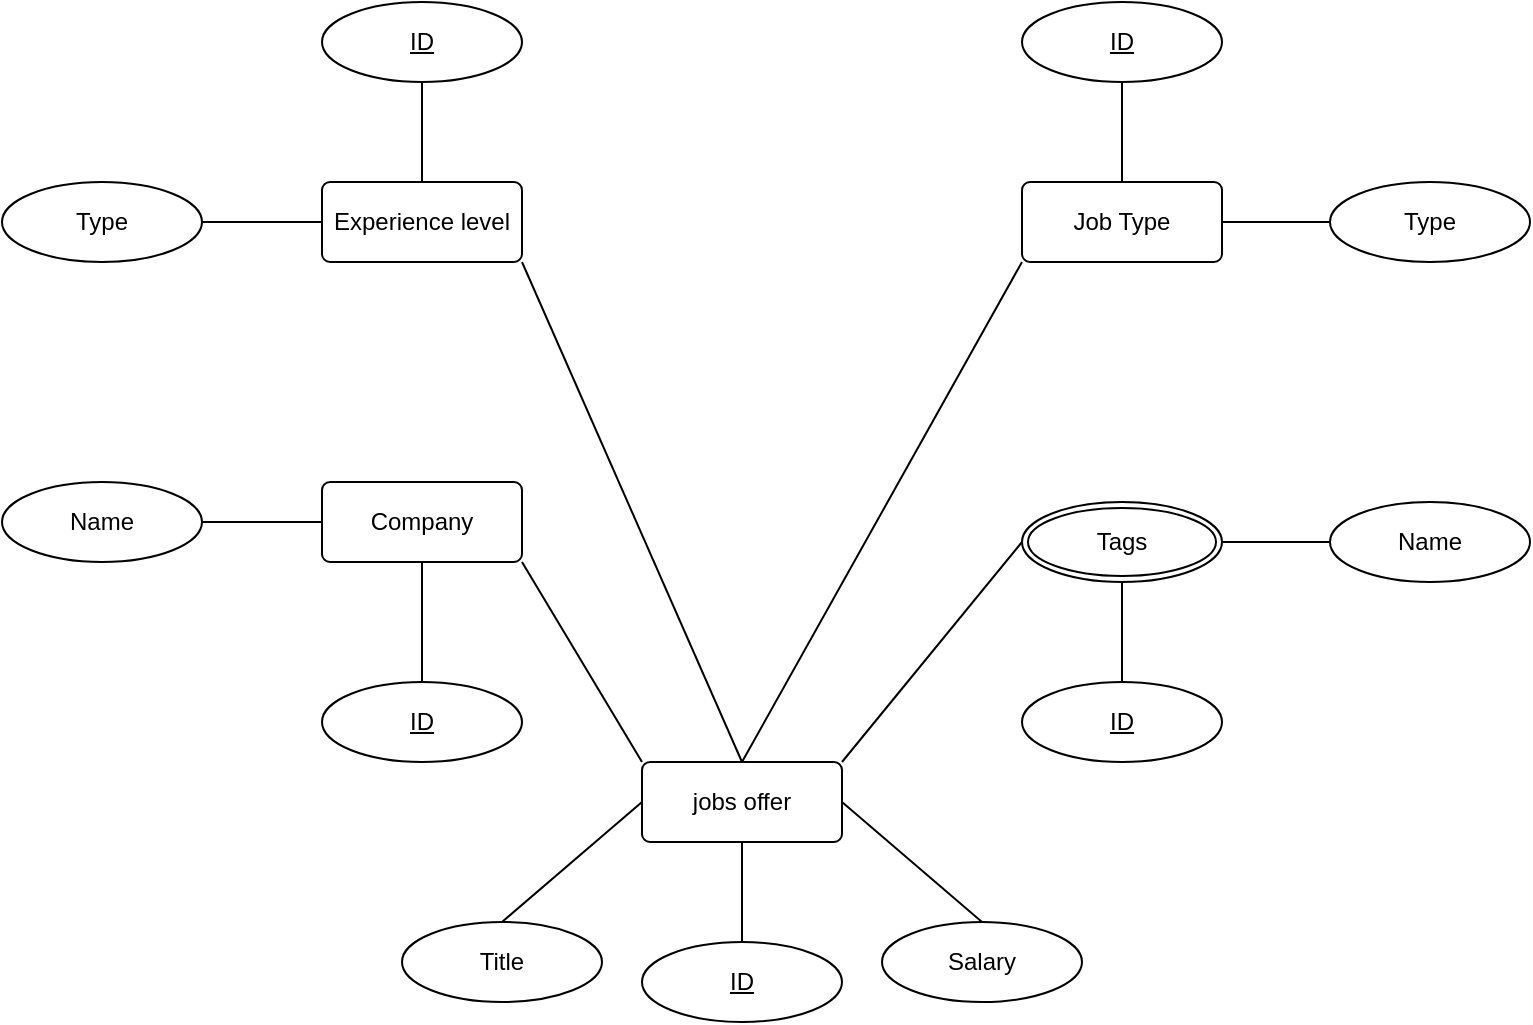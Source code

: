 <mxfile version="21.6.5" type="github">
  <diagram name="Page-1" id="dpHrziN7iInBP1G3Hoh1">
    <mxGraphModel dx="934" dy="506" grid="1" gridSize="10" guides="1" tooltips="1" connect="1" arrows="1" fold="1" page="1" pageScale="1" pageWidth="850" pageHeight="1100" math="0" shadow="0">
      <root>
        <mxCell id="0" />
        <mxCell id="1" parent="0" />
        <mxCell id="xc64UkYX_4XRm6IWmarA-1" value="Job Type" style="rounded=1;arcSize=10;whiteSpace=wrap;html=1;align=center;" vertex="1" parent="1">
          <mxGeometry x="553" y="410" width="100" height="40" as="geometry" />
        </mxCell>
        <mxCell id="xc64UkYX_4XRm6IWmarA-2" value="ID" style="ellipse;whiteSpace=wrap;html=1;align=center;fontStyle=4;" vertex="1" parent="1">
          <mxGeometry x="553" y="320" width="100" height="40" as="geometry" />
        </mxCell>
        <mxCell id="xc64UkYX_4XRm6IWmarA-3" value="" style="endArrow=none;html=1;rounded=0;exitX=0.5;exitY=1;exitDx=0;exitDy=0;entryX=0.5;entryY=0;entryDx=0;entryDy=0;" edge="1" parent="1" source="xc64UkYX_4XRm6IWmarA-2" target="xc64UkYX_4XRm6IWmarA-1">
          <mxGeometry relative="1" as="geometry">
            <mxPoint x="623" y="390" as="sourcePoint" />
            <mxPoint x="783" y="390" as="targetPoint" />
          </mxGeometry>
        </mxCell>
        <mxCell id="xc64UkYX_4XRm6IWmarA-4" value="Type" style="ellipse;whiteSpace=wrap;html=1;align=center;" vertex="1" parent="1">
          <mxGeometry x="707" y="410" width="100" height="40" as="geometry" />
        </mxCell>
        <mxCell id="xc64UkYX_4XRm6IWmarA-5" value="" style="endArrow=none;html=1;rounded=0;exitX=1;exitY=0.5;exitDx=0;exitDy=0;entryX=0;entryY=0.5;entryDx=0;entryDy=0;" edge="1" parent="1" source="xc64UkYX_4XRm6IWmarA-1" target="xc64UkYX_4XRm6IWmarA-4">
          <mxGeometry relative="1" as="geometry">
            <mxPoint x="623" y="480" as="sourcePoint" />
            <mxPoint x="783" y="480" as="targetPoint" />
          </mxGeometry>
        </mxCell>
        <mxCell id="xc64UkYX_4XRm6IWmarA-7" value="ID" style="ellipse;whiteSpace=wrap;html=1;align=center;fontStyle=4;" vertex="1" parent="1">
          <mxGeometry x="553" y="660" width="100" height="40" as="geometry" />
        </mxCell>
        <mxCell id="xc64UkYX_4XRm6IWmarA-9" value="Name" style="ellipse;whiteSpace=wrap;html=1;align=center;" vertex="1" parent="1">
          <mxGeometry x="707" y="570" width="100" height="40" as="geometry" />
        </mxCell>
        <mxCell id="xc64UkYX_4XRm6IWmarA-10" value="" style="endArrow=none;html=1;rounded=0;exitX=1;exitY=0.5;exitDx=0;exitDy=0;entryX=0;entryY=0.5;entryDx=0;entryDy=0;" edge="1" parent="1" source="xc64UkYX_4XRm6IWmarA-33" target="xc64UkYX_4XRm6IWmarA-9">
          <mxGeometry relative="1" as="geometry">
            <mxPoint x="653" y="590" as="sourcePoint" />
            <mxPoint x="817" y="620" as="targetPoint" />
          </mxGeometry>
        </mxCell>
        <mxCell id="xc64UkYX_4XRm6IWmarA-11" value="Experience level" style="rounded=1;arcSize=10;whiteSpace=wrap;html=1;align=center;" vertex="1" parent="1">
          <mxGeometry x="203" y="410" width="100" height="40" as="geometry" />
        </mxCell>
        <mxCell id="xc64UkYX_4XRm6IWmarA-13" value="ID" style="ellipse;whiteSpace=wrap;html=1;align=center;fontStyle=4;" vertex="1" parent="1">
          <mxGeometry x="203" y="320" width="100" height="40" as="geometry" />
        </mxCell>
        <mxCell id="xc64UkYX_4XRm6IWmarA-14" value="" style="endArrow=none;html=1;rounded=0;exitX=0.5;exitY=1;exitDx=0;exitDy=0;entryX=0.5;entryY=0;entryDx=0;entryDy=0;" edge="1" parent="1" source="xc64UkYX_4XRm6IWmarA-13" target="xc64UkYX_4XRm6IWmarA-11">
          <mxGeometry relative="1" as="geometry">
            <mxPoint x="223" y="470" as="sourcePoint" />
            <mxPoint x="383" y="470" as="targetPoint" />
          </mxGeometry>
        </mxCell>
        <mxCell id="xc64UkYX_4XRm6IWmarA-15" value="Type" style="ellipse;whiteSpace=wrap;html=1;align=center;" vertex="1" parent="1">
          <mxGeometry x="43" y="410" width="100" height="40" as="geometry" />
        </mxCell>
        <mxCell id="xc64UkYX_4XRm6IWmarA-16" value="" style="endArrow=none;html=1;rounded=0;exitX=1;exitY=0.5;exitDx=0;exitDy=0;entryX=0;entryY=0.5;entryDx=0;entryDy=0;" edge="1" parent="1" source="xc64UkYX_4XRm6IWmarA-15" target="xc64UkYX_4XRm6IWmarA-11">
          <mxGeometry relative="1" as="geometry">
            <mxPoint x="153" y="490" as="sourcePoint" />
            <mxPoint x="313" y="490" as="targetPoint" />
          </mxGeometry>
        </mxCell>
        <mxCell id="xc64UkYX_4XRm6IWmarA-17" value="Company" style="rounded=1;arcSize=10;whiteSpace=wrap;html=1;align=center;" vertex="1" parent="1">
          <mxGeometry x="203" y="560" width="100" height="40" as="geometry" />
        </mxCell>
        <mxCell id="xc64UkYX_4XRm6IWmarA-18" value="ID" style="ellipse;whiteSpace=wrap;html=1;align=center;fontStyle=4;" vertex="1" parent="1">
          <mxGeometry x="203" y="660" width="100" height="40" as="geometry" />
        </mxCell>
        <mxCell id="xc64UkYX_4XRm6IWmarA-19" value="Name" style="ellipse;whiteSpace=wrap;html=1;align=center;" vertex="1" parent="1">
          <mxGeometry x="43" y="560" width="100" height="40" as="geometry" />
        </mxCell>
        <mxCell id="xc64UkYX_4XRm6IWmarA-20" value="" style="endArrow=none;html=1;rounded=0;exitX=1;exitY=0.5;exitDx=0;exitDy=0;entryX=0;entryY=0.5;entryDx=0;entryDy=0;" edge="1" parent="1" source="xc64UkYX_4XRm6IWmarA-19" target="xc64UkYX_4XRm6IWmarA-17">
          <mxGeometry relative="1" as="geometry">
            <mxPoint x="183" y="680" as="sourcePoint" />
            <mxPoint x="343" y="680" as="targetPoint" />
          </mxGeometry>
        </mxCell>
        <mxCell id="xc64UkYX_4XRm6IWmarA-21" value="" style="endArrow=none;html=1;rounded=0;entryX=0.5;entryY=1;entryDx=0;entryDy=0;exitX=0.5;exitY=0;exitDx=0;exitDy=0;" edge="1" parent="1" source="xc64UkYX_4XRm6IWmarA-18" target="xc64UkYX_4XRm6IWmarA-17">
          <mxGeometry relative="1" as="geometry">
            <mxPoint x="33" y="630" as="sourcePoint" />
            <mxPoint x="193" y="630" as="targetPoint" />
          </mxGeometry>
        </mxCell>
        <mxCell id="xc64UkYX_4XRm6IWmarA-22" value="jobs offer" style="rounded=1;arcSize=10;whiteSpace=wrap;html=1;align=center;" vertex="1" parent="1">
          <mxGeometry x="363" y="700" width="100" height="40" as="geometry" />
        </mxCell>
        <mxCell id="xc64UkYX_4XRm6IWmarA-23" value="ID" style="ellipse;whiteSpace=wrap;html=1;align=center;fontStyle=4;" vertex="1" parent="1">
          <mxGeometry x="363" y="790" width="100" height="40" as="geometry" />
        </mxCell>
        <mxCell id="xc64UkYX_4XRm6IWmarA-25" value="" style="endArrow=none;html=1;rounded=0;entryX=0.5;entryY=0;entryDx=0;entryDy=0;" edge="1" parent="1" source="xc64UkYX_4XRm6IWmarA-22" target="xc64UkYX_4XRm6IWmarA-23">
          <mxGeometry relative="1" as="geometry">
            <mxPoint x="183" y="780" as="sourcePoint" />
            <mxPoint x="343" y="780" as="targetPoint" />
          </mxGeometry>
        </mxCell>
        <mxCell id="xc64UkYX_4XRm6IWmarA-26" value="Title" style="ellipse;whiteSpace=wrap;html=1;align=center;" vertex="1" parent="1">
          <mxGeometry x="243" y="780" width="100" height="40" as="geometry" />
        </mxCell>
        <mxCell id="xc64UkYX_4XRm6IWmarA-27" value="" style="endArrow=none;html=1;rounded=0;entryX=0;entryY=0.5;entryDx=0;entryDy=0;exitX=0.5;exitY=0;exitDx=0;exitDy=0;" edge="1" parent="1" source="xc64UkYX_4XRm6IWmarA-26" target="xc64UkYX_4XRm6IWmarA-22">
          <mxGeometry relative="1" as="geometry">
            <mxPoint x="173" y="710" as="sourcePoint" />
            <mxPoint x="333" y="710" as="targetPoint" />
          </mxGeometry>
        </mxCell>
        <mxCell id="xc64UkYX_4XRm6IWmarA-28" value="Salary" style="ellipse;whiteSpace=wrap;html=1;align=center;" vertex="1" parent="1">
          <mxGeometry x="483" y="780" width="100" height="40" as="geometry" />
        </mxCell>
        <mxCell id="xc64UkYX_4XRm6IWmarA-29" value="" style="endArrow=none;html=1;rounded=0;exitX=1;exitY=0.5;exitDx=0;exitDy=0;entryX=0.5;entryY=0;entryDx=0;entryDy=0;" edge="1" parent="1" source="xc64UkYX_4XRm6IWmarA-22" target="xc64UkYX_4XRm6IWmarA-28">
          <mxGeometry relative="1" as="geometry">
            <mxPoint x="543" y="730" as="sourcePoint" />
            <mxPoint x="703" y="730" as="targetPoint" />
          </mxGeometry>
        </mxCell>
        <mxCell id="xc64UkYX_4XRm6IWmarA-30" value="" style="endArrow=none;html=1;rounded=0;exitX=0.5;exitY=1;exitDx=0;exitDy=0;entryX=0.5;entryY=0;entryDx=0;entryDy=0;" edge="1" parent="1" source="xc64UkYX_4XRm6IWmarA-33" target="xc64UkYX_4XRm6IWmarA-7">
          <mxGeometry relative="1" as="geometry">
            <mxPoint x="603" y="610" as="sourcePoint" />
            <mxPoint x="647" y="810" as="targetPoint" />
          </mxGeometry>
        </mxCell>
        <mxCell id="xc64UkYX_4XRm6IWmarA-32" value="" style="endArrow=none;html=1;rounded=0;exitX=1;exitY=1;exitDx=0;exitDy=0;entryX=0;entryY=0;entryDx=0;entryDy=0;" edge="1" parent="1" source="xc64UkYX_4XRm6IWmarA-17" target="xc64UkYX_4XRm6IWmarA-22">
          <mxGeometry relative="1" as="geometry">
            <mxPoint x="110" y="790" as="sourcePoint" />
            <mxPoint x="270" y="790" as="targetPoint" />
          </mxGeometry>
        </mxCell>
        <mxCell id="xc64UkYX_4XRm6IWmarA-33" value="Tags" style="ellipse;shape=doubleEllipse;margin=3;whiteSpace=wrap;html=1;align=center;" vertex="1" parent="1">
          <mxGeometry x="553" y="570" width="100" height="40" as="geometry" />
        </mxCell>
        <mxCell id="xc64UkYX_4XRm6IWmarA-34" value="" style="endArrow=none;html=1;rounded=0;entryX=0;entryY=0.5;entryDx=0;entryDy=0;exitX=1;exitY=0;exitDx=0;exitDy=0;" edge="1" parent="1" source="xc64UkYX_4XRm6IWmarA-22" target="xc64UkYX_4XRm6IWmarA-33">
          <mxGeometry relative="1" as="geometry">
            <mxPoint x="290" y="610" as="sourcePoint" />
            <mxPoint x="450" y="610" as="targetPoint" />
          </mxGeometry>
        </mxCell>
        <mxCell id="xc64UkYX_4XRm6IWmarA-35" value="" style="endArrow=none;html=1;rounded=0;exitX=1;exitY=1;exitDx=0;exitDy=0;entryX=0.5;entryY=0;entryDx=0;entryDy=0;" edge="1" parent="1" source="xc64UkYX_4XRm6IWmarA-11" target="xc64UkYX_4XRm6IWmarA-22">
          <mxGeometry relative="1" as="geometry">
            <mxPoint x="330" y="500" as="sourcePoint" />
            <mxPoint x="490" y="500" as="targetPoint" />
          </mxGeometry>
        </mxCell>
        <mxCell id="xc64UkYX_4XRm6IWmarA-36" value="" style="endArrow=none;html=1;rounded=0;entryX=0;entryY=1;entryDx=0;entryDy=0;exitX=0.5;exitY=0;exitDx=0;exitDy=0;" edge="1" parent="1" source="xc64UkYX_4XRm6IWmarA-22" target="xc64UkYX_4XRm6IWmarA-1">
          <mxGeometry relative="1" as="geometry">
            <mxPoint x="410" y="500" as="sourcePoint" />
            <mxPoint x="570" y="500" as="targetPoint" />
          </mxGeometry>
        </mxCell>
      </root>
    </mxGraphModel>
  </diagram>
</mxfile>
